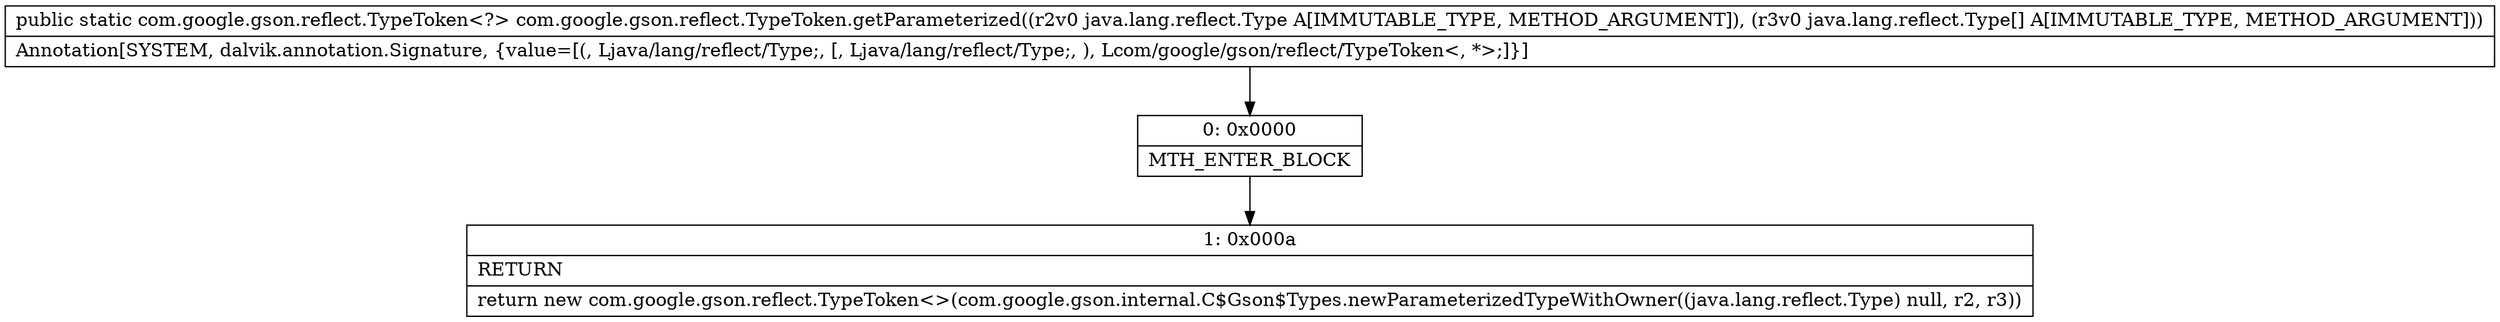 digraph "CFG forcom.google.gson.reflect.TypeToken.getParameterized(Ljava\/lang\/reflect\/Type;[Ljava\/lang\/reflect\/Type;)Lcom\/google\/gson\/reflect\/TypeToken;" {
Node_0 [shape=record,label="{0\:\ 0x0000|MTH_ENTER_BLOCK\l}"];
Node_1 [shape=record,label="{1\:\ 0x000a|RETURN\l|return new com.google.gson.reflect.TypeToken\<\>(com.google.gson.internal.C$Gson$Types.newParameterizedTypeWithOwner((java.lang.reflect.Type) null, r2, r3))\l}"];
MethodNode[shape=record,label="{public static com.google.gson.reflect.TypeToken\<?\> com.google.gson.reflect.TypeToken.getParameterized((r2v0 java.lang.reflect.Type A[IMMUTABLE_TYPE, METHOD_ARGUMENT]), (r3v0 java.lang.reflect.Type[] A[IMMUTABLE_TYPE, METHOD_ARGUMENT]))  | Annotation[SYSTEM, dalvik.annotation.Signature, \{value=[(, Ljava\/lang\/reflect\/Type;, [, Ljava\/lang\/reflect\/Type;, ), Lcom\/google\/gson\/reflect\/TypeToken\<, *\>;]\}]\l}"];
MethodNode -> Node_0;
Node_0 -> Node_1;
}

